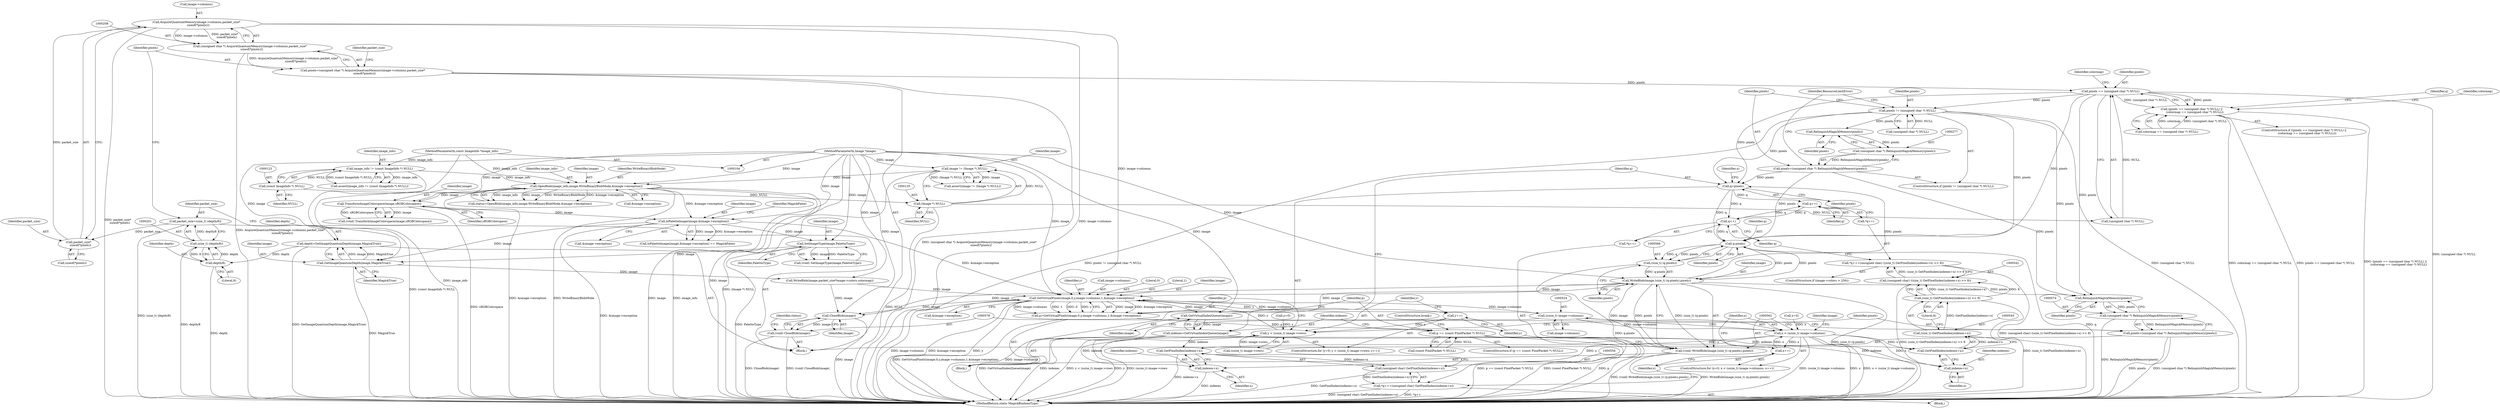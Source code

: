 digraph "0_ImageMagick_6233ef75bb973745ab1092b59aea8fe316f09074@pointer" {
"1000209" [label="(Call,AcquireQuantumMemory(image->columns,packet_size*\n    sizeof(*pixels)))"];
"1000213" [label="(Call,packet_size*\n    sizeof(*pixels))"];
"1000198" [label="(Call,packet_size=(size_t) (depth/8))"];
"1000200" [label="(Call,(size_t) (depth/8))"];
"1000202" [label="(Call,depth/8)"];
"1000193" [label="(Call,depth=GetImageQuantumDepth(image,MagickTrue))"];
"1000195" [label="(Call,GetImageQuantumDepth(image,MagickTrue))"];
"1000181" [label="(Call,IsPaletteImage(image,&image->exception))"];
"1000176" [label="(Call,TransformImageColorspace(image,sRGBColorspace))"];
"1000160" [label="(Call,OpenBlob(image_info,image,WriteBinaryBlobMode,&image->exception))"];
"1000120" [label="(Call,image_info != (const ImageInfo *) NULL)"];
"1000105" [label="(MethodParameterIn,const ImageInfo *image_info)"];
"1000122" [label="(Call,(const ImageInfo *) NULL)"];
"1000132" [label="(Call,image != (Image *) NULL)"];
"1000106" [label="(MethodParameterIn,Image *image)"];
"1000134" [label="(Call,(Image *) NULL)"];
"1000190" [label="(Call,SetImageType(image,PaletteType))"];
"1000207" [label="(Call,(unsigned char *) AcquireQuantumMemory(image->columns,packet_size*\n    sizeof(*pixels)))"];
"1000205" [label="(Call,pixels=(unsigned char *) AcquireQuantumMemory(image->columns,packet_size*\n    sizeof(*pixels)))"];
"1000245" [label="(Call,pixels == (unsigned char *) NULL)"];
"1000244" [label="(Call,(pixels == (unsigned char *) NULL) ||\n       (colormap == (unsigned char *) NULL))"];
"1000269" [label="(Call,pixels != (unsigned char *) NULL)"];
"1000278" [label="(Call,RelinquishMagickMemory(pixels))"];
"1000276" [label="(Call,(unsigned char *) RelinquishMagickMemory(pixels))"];
"1000274" [label="(Call,pixels=(unsigned char *) RelinquishMagickMemory(pixels))"];
"1000514" [label="(Call,q=pixels)"];
"1000539" [label="(Call,q++)"];
"1000553" [label="(Call,q++)"];
"1000567" [label="(Call,q-pixels)"];
"1000565" [label="(Call,(size_t) (q-pixels))"];
"1000563" [label="(Call,WriteBlob(image,(size_t) (q-pixels),pixels))"];
"1000491" [label="(Call,GetVirtualPixels(image,0,y,image->columns,1,&image->exception))"];
"1000486" [label="(Call,y++)"];
"1000479" [label="(Call,y < (ssize_t) image->rows)"];
"1000489" [label="(Call,p=GetVirtualPixels(image,0,y,image->columns,1,&image->exception))"];
"1000504" [label="(Call,p == (const PixelPacket *) NULL)"];
"1000512" [label="(Call,GetVirtualIndexQueue(image))"];
"1000510" [label="(Call,indexes=GetVirtualIndexQueue(image))"];
"1000546" [label="(Call,GetPixelIndex(indexes+x))"];
"1000544" [label="(Call,(size_t) GetPixelIndex(indexes+x))"];
"1000543" [label="(Call,(size_t) GetPixelIndex(indexes+x) >> 8)"];
"1000541" [label="(Call,(unsigned char) ((size_t) GetPixelIndex(indexes+x) >> 8))"];
"1000537" [label="(Call,*q++=(unsigned char) ((size_t) GetPixelIndex(indexes+x) >> 8))"];
"1000547" [label="(Call,indexes+x)"];
"1000557" [label="(Call,GetPixelIndex(indexes+x))"];
"1000555" [label="(Call,(unsigned char) GetPixelIndex(indexes+x))"];
"1000551" [label="(Call,*q++=(unsigned char) GetPixelIndex(indexes+x))"];
"1000558" [label="(Call,indexes+x)"];
"1000523" [label="(Call,(ssize_t) image->columns)"];
"1000521" [label="(Call,x < (ssize_t) image->columns)"];
"1000528" [label="(Call,x++)"];
"1000579" [label="(Call,CloseBlob(image))"];
"1000577" [label="(Call,(void) CloseBlob(image))"];
"1000561" [label="(Call,(void) WriteBlob(image,(size_t) (q-pixels),pixels))"];
"1000575" [label="(Call,RelinquishMagickMemory(pixels))"];
"1000573" [label="(Call,(unsigned char *) RelinquishMagickMemory(pixels))"];
"1000571" [label="(Call,pixels=(unsigned char *) RelinquishMagickMemory(pixels))"];
"1000568" [label="(Identifier,q)"];
"1000494" [label="(Identifier,y)"];
"1000510" [label="(Call,indexes=GetVirtualIndexQueue(image))"];
"1000488" [label="(Block,)"];
"1000540" [label="(Identifier,q)"];
"1000181" [label="(Call,IsPaletteImage(image,&image->exception))"];
"1000177" [label="(Identifier,image)"];
"1000575" [label="(Call,RelinquishMagickMemory(pixels))"];
"1000479" [label="(Call,y < (ssize_t) image->rows)"];
"1000509" [label="(ControlStructure,break;)"];
"1000268" [label="(ControlStructure,if (pixels != (unsigned char *) NULL))"];
"1000206" [label="(Identifier,pixels)"];
"1000209" [label="(Call,AcquireQuantumMemory(image->columns,packet_size*\n    sizeof(*pixels)))"];
"1000182" [label="(Identifier,image)"];
"1000461" [label="(Call,WriteBlob(image,packet_size*image->colors,colormap))"];
"1000549" [label="(Identifier,x)"];
"1000131" [label="(Call,assert(image != (Image *) NULL))"];
"1000564" [label="(Identifier,image)"];
"1000557" [label="(Call,GetPixelIndex(indexes+x))"];
"1000506" [label="(Call,(const PixelPacket *) NULL)"];
"1000546" [label="(Call,GetPixelIndex(indexes+x))"];
"1000515" [label="(Identifier,q)"];
"1000489" [label="(Call,p=GetVirtualPixels(image,0,y,image->columns,1,&image->exception))"];
"1000219" [label="(Identifier,packet_size)"];
"1000158" [label="(Call,status=OpenBlob(image_info,image,WriteBinaryBlobMode,&image->exception))"];
"1000199" [label="(Identifier,packet_size)"];
"1000132" [label="(Call,image != (Image *) NULL)"];
"1000495" [label="(Call,image->columns)"];
"1000183" [label="(Call,&image->exception)"];
"1000204" [label="(Literal,8)"];
"1000161" [label="(Identifier,image_info)"];
"1000572" [label="(Identifier,pixels)"];
"1000178" [label="(Identifier,sRGBColorspace)"];
"1000567" [label="(Call,q-pixels)"];
"1000560" [label="(Identifier,x)"];
"1000493" [label="(Literal,0)"];
"1000245" [label="(Call,pixels == (unsigned char *) NULL)"];
"1000243" [label="(ControlStructure,if ((pixels == (unsigned char *) NULL) ||\n       (colormap == (unsigned char *) NULL)))"];
"1000203" [label="(Identifier,depth)"];
"1000196" [label="(Identifier,image)"];
"1000512" [label="(Call,GetVirtualIndexQueue(image))"];
"1000580" [label="(Identifier,image)"];
"1000187" [label="(Identifier,MagickFalse)"];
"1000119" [label="(Call,assert(image_info != (const ImageInfo *) NULL))"];
"1000491" [label="(Call,GetVirtualPixels(image,0,y,image->columns,1,&image->exception))"];
"1000511" [label="(Identifier,indexes)"];
"1000528" [label="(Call,x++)"];
"1000481" [label="(Call,(ssize_t) image->rows)"];
"1000539" [label="(Call,q++)"];
"1000269" [label="(Call,pixels != (unsigned char *) NULL)"];
"1000190" [label="(Call,SetImageType(image,PaletteType))"];
"1000251" [label="(Identifier,colormap)"];
"1000258" [label="(Identifier,colormap)"];
"1000160" [label="(Call,OpenBlob(image_info,image,WriteBinaryBlobMode,&image->exception))"];
"1000573" [label="(Call,(unsigned char *) RelinquishMagickMemory(pixels))"];
"1000174" [label="(Call,(void) TransformImageColorspace(image,sRGBColorspace))"];
"1000518" [label="(Call,x=0)"];
"1000530" [label="(Block,)"];
"1000522" [label="(Identifier,x)"];
"1000486" [label="(Call,y++)"];
"1000521" [label="(Call,x < (ssize_t) image->columns)"];
"1000215" [label="(Call,sizeof(*pixels))"];
"1000107" [label="(Block,)"];
"1000579" [label="(Call,CloseBlob(image))"];
"1000188" [label="(Call,(void) SetImageType(image,PaletteType))"];
"1000180" [label="(Call,IsPaletteImage(image,&image->exception) == MagickFalse)"];
"1000106" [label="(MethodParameterIn,Image *image)"];
"1000538" [label="(Call,*q++)"];
"1000559" [label="(Identifier,indexes)"];
"1000133" [label="(Identifier,image)"];
"1000275" [label="(Identifier,pixels)"];
"1000514" [label="(Call,q=pixels)"];
"1000523" [label="(Call,(ssize_t) image->columns)"];
"1000577" [label="(Call,(void) CloseBlob(image))"];
"1000505" [label="(Identifier,p)"];
"1000193" [label="(Call,depth=GetImageQuantumDepth(image,MagickTrue))"];
"1000531" [label="(ControlStructure,if (image->colors > 256))"];
"1000136" [label="(Identifier,NULL)"];
"1000279" [label="(Identifier,pixels)"];
"1000517" [label="(ControlStructure,for (x=0; x < (ssize_t) image->columns; x++))"];
"1000213" [label="(Call,packet_size*\n    sizeof(*pixels))"];
"1000547" [label="(Call,indexes+x)"];
"1000561" [label="(Call,(void) WriteBlob(image,(size_t) (q-pixels),pixels))"];
"1000563" [label="(Call,WriteBlob(image,(size_t) (q-pixels),pixels))"];
"1000534" [label="(Identifier,image)"];
"1000570" [label="(Identifier,pixels)"];
"1000552" [label="(Call,*q++)"];
"1000281" [label="(Identifier,ResourceLimitError)"];
"1000582" [label="(Identifier,status)"];
"1000200" [label="(Call,(size_t) (depth/8))"];
"1000120" [label="(Call,image_info != (const ImageInfo *) NULL)"];
"1000476" [label="(Call,y=0)"];
"1000162" [label="(Identifier,image)"];
"1000210" [label="(Call,image->columns)"];
"1000503" [label="(ControlStructure,if (p == (const PixelPacket *) NULL))"];
"1000555" [label="(Call,(unsigned char) GetPixelIndex(indexes+x))"];
"1000276" [label="(Call,(unsigned char *) RelinquishMagickMemory(pixels))"];
"1000548" [label="(Identifier,indexes)"];
"1000565" [label="(Call,(size_t) (q-pixels))"];
"1000558" [label="(Call,indexes+x)"];
"1000164" [label="(Call,&image->exception)"];
"1000480" [label="(Identifier,y)"];
"1000529" [label="(Identifier,x)"];
"1000195" [label="(Call,GetImageQuantumDepth(image,MagickTrue))"];
"1000475" [label="(ControlStructure,for (y=0; y < (ssize_t) image->rows; y++))"];
"1000205" [label="(Call,pixels=(unsigned char *) AcquireQuantumMemory(image->columns,packet_size*\n    sizeof(*pixels)))"];
"1000576" [label="(Identifier,pixels)"];
"1000541" [label="(Call,(unsigned char) ((size_t) GetPixelIndex(indexes+x) >> 8))"];
"1000247" [label="(Call,(unsigned char *) NULL)"];
"1000543" [label="(Call,(size_t) GetPixelIndex(indexes+x) >> 8)"];
"1000192" [label="(Identifier,PaletteType)"];
"1000124" [label="(Identifier,NULL)"];
"1000271" [label="(Call,(unsigned char *) NULL)"];
"1000513" [label="(Identifier,image)"];
"1000134" [label="(Call,(Image *) NULL)"];
"1000194" [label="(Identifier,depth)"];
"1000207" [label="(Call,(unsigned char *) AcquireQuantumMemory(image->columns,packet_size*\n    sizeof(*pixels)))"];
"1000525" [label="(Call,image->columns)"];
"1000278" [label="(Call,RelinquishMagickMemory(pixels))"];
"1000250" [label="(Call,colormap == (unsigned char *) NULL)"];
"1000569" [label="(Identifier,pixels)"];
"1000553" [label="(Call,q++)"];
"1000498" [label="(Literal,1)"];
"1000544" [label="(Call,(size_t) GetPixelIndex(indexes+x))"];
"1000550" [label="(Literal,8)"];
"1000583" [label="(MethodReturn,static MagickBooleanType)"];
"1000492" [label="(Identifier,image)"];
"1000499" [label="(Call,&image->exception)"];
"1000519" [label="(Identifier,x)"];
"1000121" [label="(Identifier,image_info)"];
"1000270" [label="(Identifier,pixels)"];
"1000202" [label="(Call,depth/8)"];
"1000246" [label="(Identifier,pixels)"];
"1000198" [label="(Call,packet_size=(size_t) (depth/8))"];
"1000122" [label="(Call,(const ImageInfo *) NULL)"];
"1000504" [label="(Call,p == (const PixelPacket *) NULL)"];
"1000163" [label="(Identifier,WriteBinaryBlobMode)"];
"1000554" [label="(Identifier,q)"];
"1000244" [label="(Call,(pixels == (unsigned char *) NULL) ||\n       (colormap == (unsigned char *) NULL))"];
"1000487" [label="(Identifier,y)"];
"1000490" [label="(Identifier,p)"];
"1000551" [label="(Call,*q++=(unsigned char) GetPixelIndex(indexes+x))"];
"1000176" [label="(Call,TransformImageColorspace(image,sRGBColorspace))"];
"1000197" [label="(Identifier,MagickTrue)"];
"1000105" [label="(MethodParameterIn,const ImageInfo *image_info)"];
"1000284" [label="(Identifier,q)"];
"1000214" [label="(Identifier,packet_size)"];
"1000571" [label="(Call,pixels=(unsigned char *) RelinquishMagickMemory(pixels))"];
"1000516" [label="(Identifier,pixels)"];
"1000537" [label="(Call,*q++=(unsigned char) ((size_t) GetPixelIndex(indexes+x) >> 8))"];
"1000274" [label="(Call,pixels=(unsigned char *) RelinquishMagickMemory(pixels))"];
"1000191" [label="(Identifier,image)"];
"1000209" -> "1000207"  [label="AST: "];
"1000209" -> "1000213"  [label="CFG: "];
"1000210" -> "1000209"  [label="AST: "];
"1000213" -> "1000209"  [label="AST: "];
"1000207" -> "1000209"  [label="CFG: "];
"1000209" -> "1000583"  [label="DDG: image->columns"];
"1000209" -> "1000583"  [label="DDG: packet_size*\n    sizeof(*pixels)"];
"1000209" -> "1000207"  [label="DDG: image->columns"];
"1000209" -> "1000207"  [label="DDG: packet_size*\n    sizeof(*pixels)"];
"1000213" -> "1000209"  [label="DDG: packet_size"];
"1000209" -> "1000491"  [label="DDG: image->columns"];
"1000213" -> "1000215"  [label="CFG: "];
"1000214" -> "1000213"  [label="AST: "];
"1000215" -> "1000213"  [label="AST: "];
"1000198" -> "1000213"  [label="DDG: packet_size"];
"1000198" -> "1000107"  [label="AST: "];
"1000198" -> "1000200"  [label="CFG: "];
"1000199" -> "1000198"  [label="AST: "];
"1000200" -> "1000198"  [label="AST: "];
"1000206" -> "1000198"  [label="CFG: "];
"1000198" -> "1000583"  [label="DDG: (size_t) (depth/8)"];
"1000200" -> "1000198"  [label="DDG: depth/8"];
"1000200" -> "1000202"  [label="CFG: "];
"1000201" -> "1000200"  [label="AST: "];
"1000202" -> "1000200"  [label="AST: "];
"1000200" -> "1000583"  [label="DDG: depth/8"];
"1000202" -> "1000200"  [label="DDG: depth"];
"1000202" -> "1000200"  [label="DDG: 8"];
"1000202" -> "1000204"  [label="CFG: "];
"1000203" -> "1000202"  [label="AST: "];
"1000204" -> "1000202"  [label="AST: "];
"1000202" -> "1000583"  [label="DDG: depth"];
"1000193" -> "1000202"  [label="DDG: depth"];
"1000193" -> "1000107"  [label="AST: "];
"1000193" -> "1000195"  [label="CFG: "];
"1000194" -> "1000193"  [label="AST: "];
"1000195" -> "1000193"  [label="AST: "];
"1000199" -> "1000193"  [label="CFG: "];
"1000193" -> "1000583"  [label="DDG: GetImageQuantumDepth(image,MagickTrue)"];
"1000195" -> "1000193"  [label="DDG: image"];
"1000195" -> "1000193"  [label="DDG: MagickTrue"];
"1000195" -> "1000197"  [label="CFG: "];
"1000196" -> "1000195"  [label="AST: "];
"1000197" -> "1000195"  [label="AST: "];
"1000195" -> "1000583"  [label="DDG: MagickTrue"];
"1000181" -> "1000195"  [label="DDG: image"];
"1000190" -> "1000195"  [label="DDG: image"];
"1000106" -> "1000195"  [label="DDG: image"];
"1000195" -> "1000461"  [label="DDG: image"];
"1000181" -> "1000180"  [label="AST: "];
"1000181" -> "1000183"  [label="CFG: "];
"1000182" -> "1000181"  [label="AST: "];
"1000183" -> "1000181"  [label="AST: "];
"1000187" -> "1000181"  [label="CFG: "];
"1000181" -> "1000583"  [label="DDG: &image->exception"];
"1000181" -> "1000180"  [label="DDG: image"];
"1000181" -> "1000180"  [label="DDG: &image->exception"];
"1000176" -> "1000181"  [label="DDG: image"];
"1000106" -> "1000181"  [label="DDG: image"];
"1000160" -> "1000181"  [label="DDG: &image->exception"];
"1000181" -> "1000190"  [label="DDG: image"];
"1000181" -> "1000491"  [label="DDG: &image->exception"];
"1000176" -> "1000174"  [label="AST: "];
"1000176" -> "1000178"  [label="CFG: "];
"1000177" -> "1000176"  [label="AST: "];
"1000178" -> "1000176"  [label="AST: "];
"1000174" -> "1000176"  [label="CFG: "];
"1000176" -> "1000583"  [label="DDG: sRGBColorspace"];
"1000176" -> "1000174"  [label="DDG: image"];
"1000176" -> "1000174"  [label="DDG: sRGBColorspace"];
"1000160" -> "1000176"  [label="DDG: image"];
"1000106" -> "1000176"  [label="DDG: image"];
"1000160" -> "1000158"  [label="AST: "];
"1000160" -> "1000164"  [label="CFG: "];
"1000161" -> "1000160"  [label="AST: "];
"1000162" -> "1000160"  [label="AST: "];
"1000163" -> "1000160"  [label="AST: "];
"1000164" -> "1000160"  [label="AST: "];
"1000158" -> "1000160"  [label="CFG: "];
"1000160" -> "1000583"  [label="DDG: &image->exception"];
"1000160" -> "1000583"  [label="DDG: WriteBinaryBlobMode"];
"1000160" -> "1000583"  [label="DDG: image"];
"1000160" -> "1000583"  [label="DDG: image_info"];
"1000160" -> "1000158"  [label="DDG: image_info"];
"1000160" -> "1000158"  [label="DDG: image"];
"1000160" -> "1000158"  [label="DDG: WriteBinaryBlobMode"];
"1000160" -> "1000158"  [label="DDG: &image->exception"];
"1000120" -> "1000160"  [label="DDG: image_info"];
"1000105" -> "1000160"  [label="DDG: image_info"];
"1000132" -> "1000160"  [label="DDG: image"];
"1000106" -> "1000160"  [label="DDG: image"];
"1000120" -> "1000119"  [label="AST: "];
"1000120" -> "1000122"  [label="CFG: "];
"1000121" -> "1000120"  [label="AST: "];
"1000122" -> "1000120"  [label="AST: "];
"1000119" -> "1000120"  [label="CFG: "];
"1000120" -> "1000583"  [label="DDG: (const ImageInfo *) NULL"];
"1000120" -> "1000119"  [label="DDG: image_info"];
"1000120" -> "1000119"  [label="DDG: (const ImageInfo *) NULL"];
"1000105" -> "1000120"  [label="DDG: image_info"];
"1000122" -> "1000120"  [label="DDG: NULL"];
"1000105" -> "1000104"  [label="AST: "];
"1000105" -> "1000583"  [label="DDG: image_info"];
"1000122" -> "1000124"  [label="CFG: "];
"1000123" -> "1000122"  [label="AST: "];
"1000124" -> "1000122"  [label="AST: "];
"1000122" -> "1000134"  [label="DDG: NULL"];
"1000132" -> "1000131"  [label="AST: "];
"1000132" -> "1000134"  [label="CFG: "];
"1000133" -> "1000132"  [label="AST: "];
"1000134" -> "1000132"  [label="AST: "];
"1000131" -> "1000132"  [label="CFG: "];
"1000132" -> "1000583"  [label="DDG: (Image *) NULL"];
"1000132" -> "1000131"  [label="DDG: image"];
"1000132" -> "1000131"  [label="DDG: (Image *) NULL"];
"1000106" -> "1000132"  [label="DDG: image"];
"1000134" -> "1000132"  [label="DDG: NULL"];
"1000106" -> "1000104"  [label="AST: "];
"1000106" -> "1000583"  [label="DDG: image"];
"1000106" -> "1000190"  [label="DDG: image"];
"1000106" -> "1000461"  [label="DDG: image"];
"1000106" -> "1000491"  [label="DDG: image"];
"1000106" -> "1000512"  [label="DDG: image"];
"1000106" -> "1000563"  [label="DDG: image"];
"1000106" -> "1000579"  [label="DDG: image"];
"1000134" -> "1000136"  [label="CFG: "];
"1000135" -> "1000134"  [label="AST: "];
"1000136" -> "1000134"  [label="AST: "];
"1000134" -> "1000583"  [label="DDG: NULL"];
"1000134" -> "1000247"  [label="DDG: NULL"];
"1000190" -> "1000188"  [label="AST: "];
"1000190" -> "1000192"  [label="CFG: "];
"1000191" -> "1000190"  [label="AST: "];
"1000192" -> "1000190"  [label="AST: "];
"1000188" -> "1000190"  [label="CFG: "];
"1000190" -> "1000583"  [label="DDG: PaletteType"];
"1000190" -> "1000188"  [label="DDG: image"];
"1000190" -> "1000188"  [label="DDG: PaletteType"];
"1000207" -> "1000205"  [label="AST: "];
"1000208" -> "1000207"  [label="AST: "];
"1000205" -> "1000207"  [label="CFG: "];
"1000207" -> "1000583"  [label="DDG: AcquireQuantumMemory(image->columns,packet_size*\n    sizeof(*pixels))"];
"1000207" -> "1000205"  [label="DDG: AcquireQuantumMemory(image->columns,packet_size*\n    sizeof(*pixels))"];
"1000205" -> "1000107"  [label="AST: "];
"1000206" -> "1000205"  [label="AST: "];
"1000219" -> "1000205"  [label="CFG: "];
"1000205" -> "1000583"  [label="DDG: (unsigned char *) AcquireQuantumMemory(image->columns,packet_size*\n    sizeof(*pixels))"];
"1000205" -> "1000245"  [label="DDG: pixels"];
"1000245" -> "1000244"  [label="AST: "];
"1000245" -> "1000247"  [label="CFG: "];
"1000246" -> "1000245"  [label="AST: "];
"1000247" -> "1000245"  [label="AST: "];
"1000251" -> "1000245"  [label="CFG: "];
"1000244" -> "1000245"  [label="CFG: "];
"1000245" -> "1000583"  [label="DDG: (unsigned char *) NULL"];
"1000245" -> "1000244"  [label="DDG: pixels"];
"1000245" -> "1000244"  [label="DDG: (unsigned char *) NULL"];
"1000247" -> "1000245"  [label="DDG: NULL"];
"1000245" -> "1000269"  [label="DDG: pixels"];
"1000245" -> "1000514"  [label="DDG: pixels"];
"1000245" -> "1000567"  [label="DDG: pixels"];
"1000245" -> "1000575"  [label="DDG: pixels"];
"1000244" -> "1000243"  [label="AST: "];
"1000244" -> "1000250"  [label="CFG: "];
"1000250" -> "1000244"  [label="AST: "];
"1000258" -> "1000244"  [label="CFG: "];
"1000284" -> "1000244"  [label="CFG: "];
"1000244" -> "1000583"  [label="DDG: (pixels == (unsigned char *) NULL) ||\n       (colormap == (unsigned char *) NULL)"];
"1000244" -> "1000583"  [label="DDG: colormap == (unsigned char *) NULL"];
"1000244" -> "1000583"  [label="DDG: pixels == (unsigned char *) NULL"];
"1000250" -> "1000244"  [label="DDG: colormap"];
"1000250" -> "1000244"  [label="DDG: (unsigned char *) NULL"];
"1000269" -> "1000268"  [label="AST: "];
"1000269" -> "1000271"  [label="CFG: "];
"1000270" -> "1000269"  [label="AST: "];
"1000271" -> "1000269"  [label="AST: "];
"1000275" -> "1000269"  [label="CFG: "];
"1000281" -> "1000269"  [label="CFG: "];
"1000269" -> "1000583"  [label="DDG: pixels != (unsigned char *) NULL"];
"1000269" -> "1000583"  [label="DDG: (unsigned char *) NULL"];
"1000271" -> "1000269"  [label="DDG: NULL"];
"1000269" -> "1000278"  [label="DDG: pixels"];
"1000269" -> "1000514"  [label="DDG: pixels"];
"1000269" -> "1000567"  [label="DDG: pixels"];
"1000269" -> "1000575"  [label="DDG: pixels"];
"1000278" -> "1000276"  [label="AST: "];
"1000278" -> "1000279"  [label="CFG: "];
"1000279" -> "1000278"  [label="AST: "];
"1000276" -> "1000278"  [label="CFG: "];
"1000278" -> "1000276"  [label="DDG: pixels"];
"1000276" -> "1000274"  [label="AST: "];
"1000277" -> "1000276"  [label="AST: "];
"1000274" -> "1000276"  [label="CFG: "];
"1000276" -> "1000274"  [label="DDG: RelinquishMagickMemory(pixels)"];
"1000274" -> "1000268"  [label="AST: "];
"1000275" -> "1000274"  [label="AST: "];
"1000281" -> "1000274"  [label="CFG: "];
"1000274" -> "1000514"  [label="DDG: pixels"];
"1000274" -> "1000567"  [label="DDG: pixels"];
"1000274" -> "1000575"  [label="DDG: pixels"];
"1000514" -> "1000488"  [label="AST: "];
"1000514" -> "1000516"  [label="CFG: "];
"1000515" -> "1000514"  [label="AST: "];
"1000516" -> "1000514"  [label="AST: "];
"1000519" -> "1000514"  [label="CFG: "];
"1000563" -> "1000514"  [label="DDG: pixels"];
"1000514" -> "1000539"  [label="DDG: q"];
"1000514" -> "1000553"  [label="DDG: q"];
"1000514" -> "1000567"  [label="DDG: q"];
"1000539" -> "1000538"  [label="AST: "];
"1000539" -> "1000540"  [label="CFG: "];
"1000540" -> "1000539"  [label="AST: "];
"1000538" -> "1000539"  [label="CFG: "];
"1000553" -> "1000539"  [label="DDG: q"];
"1000539" -> "1000553"  [label="DDG: q"];
"1000553" -> "1000552"  [label="AST: "];
"1000553" -> "1000554"  [label="CFG: "];
"1000554" -> "1000553"  [label="AST: "];
"1000552" -> "1000553"  [label="CFG: "];
"1000553" -> "1000567"  [label="DDG: q"];
"1000567" -> "1000565"  [label="AST: "];
"1000567" -> "1000569"  [label="CFG: "];
"1000568" -> "1000567"  [label="AST: "];
"1000569" -> "1000567"  [label="AST: "];
"1000565" -> "1000567"  [label="CFG: "];
"1000567" -> "1000583"  [label="DDG: q"];
"1000567" -> "1000565"  [label="DDG: q"];
"1000567" -> "1000565"  [label="DDG: pixels"];
"1000563" -> "1000567"  [label="DDG: pixels"];
"1000567" -> "1000563"  [label="DDG: pixels"];
"1000565" -> "1000563"  [label="AST: "];
"1000566" -> "1000565"  [label="AST: "];
"1000570" -> "1000565"  [label="CFG: "];
"1000565" -> "1000583"  [label="DDG: q-pixels"];
"1000565" -> "1000563"  [label="DDG: q-pixels"];
"1000563" -> "1000561"  [label="AST: "];
"1000563" -> "1000570"  [label="CFG: "];
"1000564" -> "1000563"  [label="AST: "];
"1000570" -> "1000563"  [label="AST: "];
"1000561" -> "1000563"  [label="CFG: "];
"1000563" -> "1000583"  [label="DDG: (size_t) (q-pixels)"];
"1000563" -> "1000491"  [label="DDG: image"];
"1000563" -> "1000561"  [label="DDG: image"];
"1000563" -> "1000561"  [label="DDG: (size_t) (q-pixels)"];
"1000563" -> "1000561"  [label="DDG: pixels"];
"1000512" -> "1000563"  [label="DDG: image"];
"1000563" -> "1000575"  [label="DDG: pixels"];
"1000563" -> "1000579"  [label="DDG: image"];
"1000491" -> "1000489"  [label="AST: "];
"1000491" -> "1000499"  [label="CFG: "];
"1000492" -> "1000491"  [label="AST: "];
"1000493" -> "1000491"  [label="AST: "];
"1000494" -> "1000491"  [label="AST: "];
"1000495" -> "1000491"  [label="AST: "];
"1000498" -> "1000491"  [label="AST: "];
"1000499" -> "1000491"  [label="AST: "];
"1000489" -> "1000491"  [label="CFG: "];
"1000491" -> "1000583"  [label="DDG: y"];
"1000491" -> "1000583"  [label="DDG: image->columns"];
"1000491" -> "1000583"  [label="DDG: &image->exception"];
"1000491" -> "1000486"  [label="DDG: y"];
"1000491" -> "1000489"  [label="DDG: image"];
"1000491" -> "1000489"  [label="DDG: &image->exception"];
"1000491" -> "1000489"  [label="DDG: image->columns"];
"1000491" -> "1000489"  [label="DDG: 1"];
"1000491" -> "1000489"  [label="DDG: 0"];
"1000491" -> "1000489"  [label="DDG: y"];
"1000461" -> "1000491"  [label="DDG: image"];
"1000479" -> "1000491"  [label="DDG: y"];
"1000523" -> "1000491"  [label="DDG: image->columns"];
"1000491" -> "1000512"  [label="DDG: image"];
"1000491" -> "1000523"  [label="DDG: image->columns"];
"1000491" -> "1000579"  [label="DDG: image"];
"1000486" -> "1000475"  [label="AST: "];
"1000486" -> "1000487"  [label="CFG: "];
"1000487" -> "1000486"  [label="AST: "];
"1000480" -> "1000486"  [label="CFG: "];
"1000486" -> "1000479"  [label="DDG: y"];
"1000479" -> "1000475"  [label="AST: "];
"1000479" -> "1000481"  [label="CFG: "];
"1000480" -> "1000479"  [label="AST: "];
"1000481" -> "1000479"  [label="AST: "];
"1000490" -> "1000479"  [label="CFG: "];
"1000572" -> "1000479"  [label="CFG: "];
"1000479" -> "1000583"  [label="DDG: y < (ssize_t) image->rows"];
"1000479" -> "1000583"  [label="DDG: y"];
"1000479" -> "1000583"  [label="DDG: (ssize_t) image->rows"];
"1000476" -> "1000479"  [label="DDG: y"];
"1000481" -> "1000479"  [label="DDG: image->rows"];
"1000489" -> "1000488"  [label="AST: "];
"1000490" -> "1000489"  [label="AST: "];
"1000505" -> "1000489"  [label="CFG: "];
"1000489" -> "1000583"  [label="DDG: GetVirtualPixels(image,0,y,image->columns,1,&image->exception)"];
"1000489" -> "1000504"  [label="DDG: p"];
"1000504" -> "1000503"  [label="AST: "];
"1000504" -> "1000506"  [label="CFG: "];
"1000505" -> "1000504"  [label="AST: "];
"1000506" -> "1000504"  [label="AST: "];
"1000509" -> "1000504"  [label="CFG: "];
"1000511" -> "1000504"  [label="CFG: "];
"1000504" -> "1000583"  [label="DDG: (const PixelPacket *) NULL"];
"1000504" -> "1000583"  [label="DDG: p"];
"1000504" -> "1000583"  [label="DDG: p == (const PixelPacket *) NULL"];
"1000506" -> "1000504"  [label="DDG: NULL"];
"1000512" -> "1000510"  [label="AST: "];
"1000512" -> "1000513"  [label="CFG: "];
"1000513" -> "1000512"  [label="AST: "];
"1000510" -> "1000512"  [label="CFG: "];
"1000512" -> "1000510"  [label="DDG: image"];
"1000510" -> "1000488"  [label="AST: "];
"1000511" -> "1000510"  [label="AST: "];
"1000515" -> "1000510"  [label="CFG: "];
"1000510" -> "1000583"  [label="DDG: indexes"];
"1000510" -> "1000583"  [label="DDG: GetVirtualIndexQueue(image)"];
"1000510" -> "1000546"  [label="DDG: indexes"];
"1000510" -> "1000547"  [label="DDG: indexes"];
"1000510" -> "1000557"  [label="DDG: indexes"];
"1000510" -> "1000558"  [label="DDG: indexes"];
"1000546" -> "1000544"  [label="AST: "];
"1000546" -> "1000547"  [label="CFG: "];
"1000547" -> "1000546"  [label="AST: "];
"1000544" -> "1000546"  [label="CFG: "];
"1000546" -> "1000544"  [label="DDG: indexes+x"];
"1000521" -> "1000546"  [label="DDG: x"];
"1000544" -> "1000543"  [label="AST: "];
"1000545" -> "1000544"  [label="AST: "];
"1000550" -> "1000544"  [label="CFG: "];
"1000544" -> "1000543"  [label="DDG: GetPixelIndex(indexes+x)"];
"1000543" -> "1000541"  [label="AST: "];
"1000543" -> "1000550"  [label="CFG: "];
"1000550" -> "1000543"  [label="AST: "];
"1000541" -> "1000543"  [label="CFG: "];
"1000543" -> "1000583"  [label="DDG: (size_t) GetPixelIndex(indexes+x)"];
"1000543" -> "1000541"  [label="DDG: (size_t) GetPixelIndex(indexes+x)"];
"1000543" -> "1000541"  [label="DDG: 8"];
"1000541" -> "1000537"  [label="AST: "];
"1000542" -> "1000541"  [label="AST: "];
"1000537" -> "1000541"  [label="CFG: "];
"1000541" -> "1000583"  [label="DDG: (size_t) GetPixelIndex(indexes+x) >> 8"];
"1000541" -> "1000537"  [label="DDG: (size_t) GetPixelIndex(indexes+x) >> 8"];
"1000537" -> "1000531"  [label="AST: "];
"1000538" -> "1000537"  [label="AST: "];
"1000554" -> "1000537"  [label="CFG: "];
"1000537" -> "1000583"  [label="DDG: (unsigned char) ((size_t) GetPixelIndex(indexes+x) >> 8)"];
"1000547" -> "1000549"  [label="CFG: "];
"1000548" -> "1000547"  [label="AST: "];
"1000549" -> "1000547"  [label="AST: "];
"1000521" -> "1000547"  [label="DDG: x"];
"1000557" -> "1000555"  [label="AST: "];
"1000557" -> "1000558"  [label="CFG: "];
"1000558" -> "1000557"  [label="AST: "];
"1000555" -> "1000557"  [label="CFG: "];
"1000557" -> "1000583"  [label="DDG: indexes+x"];
"1000557" -> "1000555"  [label="DDG: indexes+x"];
"1000521" -> "1000557"  [label="DDG: x"];
"1000555" -> "1000551"  [label="AST: "];
"1000556" -> "1000555"  [label="AST: "];
"1000551" -> "1000555"  [label="CFG: "];
"1000555" -> "1000583"  [label="DDG: GetPixelIndex(indexes+x)"];
"1000555" -> "1000551"  [label="DDG: GetPixelIndex(indexes+x)"];
"1000551" -> "1000530"  [label="AST: "];
"1000552" -> "1000551"  [label="AST: "];
"1000529" -> "1000551"  [label="CFG: "];
"1000551" -> "1000583"  [label="DDG: (unsigned char) GetPixelIndex(indexes+x)"];
"1000551" -> "1000583"  [label="DDG: *q++"];
"1000558" -> "1000560"  [label="CFG: "];
"1000559" -> "1000558"  [label="AST: "];
"1000560" -> "1000558"  [label="AST: "];
"1000558" -> "1000583"  [label="DDG: indexes"];
"1000521" -> "1000558"  [label="DDG: x"];
"1000523" -> "1000521"  [label="AST: "];
"1000523" -> "1000525"  [label="CFG: "];
"1000524" -> "1000523"  [label="AST: "];
"1000525" -> "1000523"  [label="AST: "];
"1000521" -> "1000523"  [label="CFG: "];
"1000523" -> "1000583"  [label="DDG: image->columns"];
"1000523" -> "1000521"  [label="DDG: image->columns"];
"1000521" -> "1000517"  [label="AST: "];
"1000522" -> "1000521"  [label="AST: "];
"1000534" -> "1000521"  [label="CFG: "];
"1000562" -> "1000521"  [label="CFG: "];
"1000521" -> "1000583"  [label="DDG: x"];
"1000521" -> "1000583"  [label="DDG: x < (ssize_t) image->columns"];
"1000521" -> "1000583"  [label="DDG: (ssize_t) image->columns"];
"1000518" -> "1000521"  [label="DDG: x"];
"1000528" -> "1000521"  [label="DDG: x"];
"1000521" -> "1000528"  [label="DDG: x"];
"1000528" -> "1000517"  [label="AST: "];
"1000528" -> "1000529"  [label="CFG: "];
"1000529" -> "1000528"  [label="AST: "];
"1000522" -> "1000528"  [label="CFG: "];
"1000579" -> "1000577"  [label="AST: "];
"1000579" -> "1000580"  [label="CFG: "];
"1000580" -> "1000579"  [label="AST: "];
"1000577" -> "1000579"  [label="CFG: "];
"1000579" -> "1000583"  [label="DDG: image"];
"1000579" -> "1000577"  [label="DDG: image"];
"1000461" -> "1000579"  [label="DDG: image"];
"1000577" -> "1000107"  [label="AST: "];
"1000578" -> "1000577"  [label="AST: "];
"1000582" -> "1000577"  [label="CFG: "];
"1000577" -> "1000583"  [label="DDG: CloseBlob(image)"];
"1000577" -> "1000583"  [label="DDG: (void) CloseBlob(image)"];
"1000561" -> "1000488"  [label="AST: "];
"1000562" -> "1000561"  [label="AST: "];
"1000487" -> "1000561"  [label="CFG: "];
"1000561" -> "1000583"  [label="DDG: WriteBlob(image,(size_t) (q-pixels),pixels)"];
"1000561" -> "1000583"  [label="DDG: (void) WriteBlob(image,(size_t) (q-pixels),pixels)"];
"1000575" -> "1000573"  [label="AST: "];
"1000575" -> "1000576"  [label="CFG: "];
"1000576" -> "1000575"  [label="AST: "];
"1000573" -> "1000575"  [label="CFG: "];
"1000575" -> "1000573"  [label="DDG: pixels"];
"1000573" -> "1000571"  [label="AST: "];
"1000574" -> "1000573"  [label="AST: "];
"1000571" -> "1000573"  [label="CFG: "];
"1000573" -> "1000583"  [label="DDG: RelinquishMagickMemory(pixels)"];
"1000573" -> "1000571"  [label="DDG: RelinquishMagickMemory(pixels)"];
"1000571" -> "1000107"  [label="AST: "];
"1000572" -> "1000571"  [label="AST: "];
"1000578" -> "1000571"  [label="CFG: "];
"1000571" -> "1000583"  [label="DDG: pixels"];
"1000571" -> "1000583"  [label="DDG: (unsigned char *) RelinquishMagickMemory(pixels)"];
}
